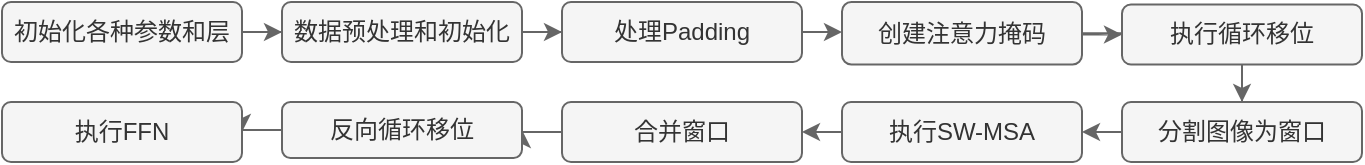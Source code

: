 <mxfile version="21.7.5" type="github">
  <diagram name="第 1 页" id="F_mZ_2RAnVxRDBYEzzBo">
    <mxGraphModel dx="1221" dy="695" grid="1" gridSize="10" guides="1" tooltips="1" connect="1" arrows="1" fold="1" page="1" pageScale="1" pageWidth="827" pageHeight="1169" math="0" shadow="0">
      <root>
        <mxCell id="0" />
        <mxCell id="1" parent="0" />
        <mxCell id="mU83OYMrVBiJ9E8IIsyH-22" value="" style="edgeStyle=orthogonalEdgeStyle;rounded=0;orthogonalLoop=1;jettySize=auto;html=1;fillColor=#f5f5f5;strokeColor=#666666;" edge="1" parent="1" source="mU83OYMrVBiJ9E8IIsyH-1" target="mU83OYMrVBiJ9E8IIsyH-2">
          <mxGeometry relative="1" as="geometry" />
        </mxCell>
        <mxCell id="mU83OYMrVBiJ9E8IIsyH-1" value="初始化各种参数和层" style="rounded=1;whiteSpace=wrap;html=1;fillColor=#f5f5f5;fontColor=#333333;strokeColor=#666666;" vertex="1" parent="1">
          <mxGeometry x="120" y="170" width="120" height="30" as="geometry" />
        </mxCell>
        <mxCell id="mU83OYMrVBiJ9E8IIsyH-23" value="" style="edgeStyle=orthogonalEdgeStyle;rounded=0;orthogonalLoop=1;jettySize=auto;html=1;fillColor=#f5f5f5;strokeColor=#666666;" edge="1" parent="1" source="mU83OYMrVBiJ9E8IIsyH-2" target="mU83OYMrVBiJ9E8IIsyH-4">
          <mxGeometry relative="1" as="geometry" />
        </mxCell>
        <mxCell id="mU83OYMrVBiJ9E8IIsyH-2" value="数据预处理和初始化" style="whiteSpace=wrap;html=1;rounded=1;fillColor=#f5f5f5;fontColor=#333333;strokeColor=#666666;" vertex="1" parent="1">
          <mxGeometry x="260" y="170" width="120" height="30" as="geometry" />
        </mxCell>
        <mxCell id="mU83OYMrVBiJ9E8IIsyH-24" value="" style="edgeStyle=orthogonalEdgeStyle;rounded=0;orthogonalLoop=1;jettySize=auto;html=1;fillColor=#f5f5f5;strokeColor=#666666;" edge="1" parent="1" source="mU83OYMrVBiJ9E8IIsyH-4" target="mU83OYMrVBiJ9E8IIsyH-6">
          <mxGeometry relative="1" as="geometry" />
        </mxCell>
        <mxCell id="mU83OYMrVBiJ9E8IIsyH-4" value="处理Padding" style="whiteSpace=wrap;html=1;rounded=1;fillColor=#f5f5f5;fontColor=#333333;strokeColor=#666666;" vertex="1" parent="1">
          <mxGeometry x="400" y="170" width="120" height="30" as="geometry" />
        </mxCell>
        <mxCell id="mU83OYMrVBiJ9E8IIsyH-25" value="" style="edgeStyle=orthogonalEdgeStyle;rounded=0;orthogonalLoop=1;jettySize=auto;html=1;fillColor=#f5f5f5;strokeColor=#666666;" edge="1" parent="1" source="mU83OYMrVBiJ9E8IIsyH-6" target="mU83OYMrVBiJ9E8IIsyH-8">
          <mxGeometry relative="1" as="geometry" />
        </mxCell>
        <mxCell id="mU83OYMrVBiJ9E8IIsyH-6" value="创建注意力掩码" style="whiteSpace=wrap;html=1;rounded=1;fillColor=#f5f5f5;fontColor=#333333;strokeColor=#666666;" vertex="1" parent="1">
          <mxGeometry x="540" y="170" width="120" height="31.25" as="geometry" />
        </mxCell>
        <mxCell id="mU83OYMrVBiJ9E8IIsyH-26" style="edgeStyle=orthogonalEdgeStyle;rounded=0;orthogonalLoop=1;jettySize=auto;html=1;exitX=0.5;exitY=1;exitDx=0;exitDy=0;fillColor=#f5f5f5;strokeColor=#666666;" edge="1" parent="1" source="mU83OYMrVBiJ9E8IIsyH-8" target="mU83OYMrVBiJ9E8IIsyH-10">
          <mxGeometry relative="1" as="geometry" />
        </mxCell>
        <mxCell id="mU83OYMrVBiJ9E8IIsyH-8" value="执行循环移位" style="whiteSpace=wrap;html=1;rounded=1;fillColor=#f5f5f5;fontColor=#333333;strokeColor=#666666;" vertex="1" parent="1">
          <mxGeometry x="680" y="171.25" width="120" height="30" as="geometry" />
        </mxCell>
        <mxCell id="mU83OYMrVBiJ9E8IIsyH-27" style="edgeStyle=orthogonalEdgeStyle;rounded=0;orthogonalLoop=1;jettySize=auto;html=1;exitX=0;exitY=0.5;exitDx=0;exitDy=0;entryX=1;entryY=0.5;entryDx=0;entryDy=0;fillColor=#f5f5f5;strokeColor=#666666;" edge="1" parent="1" source="mU83OYMrVBiJ9E8IIsyH-10" target="mU83OYMrVBiJ9E8IIsyH-12">
          <mxGeometry relative="1" as="geometry" />
        </mxCell>
        <mxCell id="mU83OYMrVBiJ9E8IIsyH-10" value="分割图像为窗口" style="whiteSpace=wrap;html=1;rounded=1;fillColor=#f5f5f5;fontColor=#333333;strokeColor=#666666;" vertex="1" parent="1">
          <mxGeometry x="680" y="220" width="120" height="30" as="geometry" />
        </mxCell>
        <mxCell id="mU83OYMrVBiJ9E8IIsyH-28" style="edgeStyle=orthogonalEdgeStyle;rounded=0;orthogonalLoop=1;jettySize=auto;html=1;exitX=0;exitY=0.5;exitDx=0;exitDy=0;entryX=1;entryY=0.5;entryDx=0;entryDy=0;fillColor=#f5f5f5;strokeColor=#666666;" edge="1" parent="1" source="mU83OYMrVBiJ9E8IIsyH-12" target="mU83OYMrVBiJ9E8IIsyH-14">
          <mxGeometry relative="1" as="geometry" />
        </mxCell>
        <mxCell id="mU83OYMrVBiJ9E8IIsyH-12" value="执行SW-MSA" style="whiteSpace=wrap;html=1;rounded=1;fillColor=#f5f5f5;fontColor=#333333;strokeColor=#666666;" vertex="1" parent="1">
          <mxGeometry x="540" y="220" width="120" height="30" as="geometry" />
        </mxCell>
        <mxCell id="mU83OYMrVBiJ9E8IIsyH-30" style="edgeStyle=orthogonalEdgeStyle;rounded=0;orthogonalLoop=1;jettySize=auto;html=1;exitX=0;exitY=0.5;exitDx=0;exitDy=0;entryX=1;entryY=0.5;entryDx=0;entryDy=0;fillColor=#f5f5f5;strokeColor=#666666;" edge="1" parent="1" source="mU83OYMrVBiJ9E8IIsyH-14" target="mU83OYMrVBiJ9E8IIsyH-17">
          <mxGeometry relative="1" as="geometry">
            <mxPoint x="390" y="265.0" as="targetPoint" />
          </mxGeometry>
        </mxCell>
        <mxCell id="mU83OYMrVBiJ9E8IIsyH-14" value="合并窗口" style="whiteSpace=wrap;html=1;rounded=1;fillColor=#f5f5f5;fontColor=#333333;strokeColor=#666666;" vertex="1" parent="1">
          <mxGeometry x="400" y="220" width="120" height="30" as="geometry" />
        </mxCell>
        <mxCell id="mU83OYMrVBiJ9E8IIsyH-31" style="edgeStyle=orthogonalEdgeStyle;rounded=0;orthogonalLoop=1;jettySize=auto;html=1;exitX=0;exitY=0.5;exitDx=0;exitDy=0;entryX=1;entryY=0.5;entryDx=0;entryDy=0;fillColor=#f5f5f5;strokeColor=#666666;" edge="1" parent="1" source="mU83OYMrVBiJ9E8IIsyH-17" target="mU83OYMrVBiJ9E8IIsyH-19">
          <mxGeometry relative="1" as="geometry" />
        </mxCell>
        <mxCell id="mU83OYMrVBiJ9E8IIsyH-17" value="反向循环移位" style="whiteSpace=wrap;html=1;rounded=1;fillColor=#f5f5f5;fontColor=#333333;strokeColor=#666666;" vertex="1" parent="1">
          <mxGeometry x="260" y="220" width="120" height="28" as="geometry" />
        </mxCell>
        <mxCell id="mU83OYMrVBiJ9E8IIsyH-19" value="执行FFN" style="whiteSpace=wrap;html=1;rounded=1;fillColor=#f5f5f5;fontColor=#333333;strokeColor=#666666;" vertex="1" parent="1">
          <mxGeometry x="120" y="220" width="120" height="30" as="geometry" />
        </mxCell>
      </root>
    </mxGraphModel>
  </diagram>
</mxfile>
